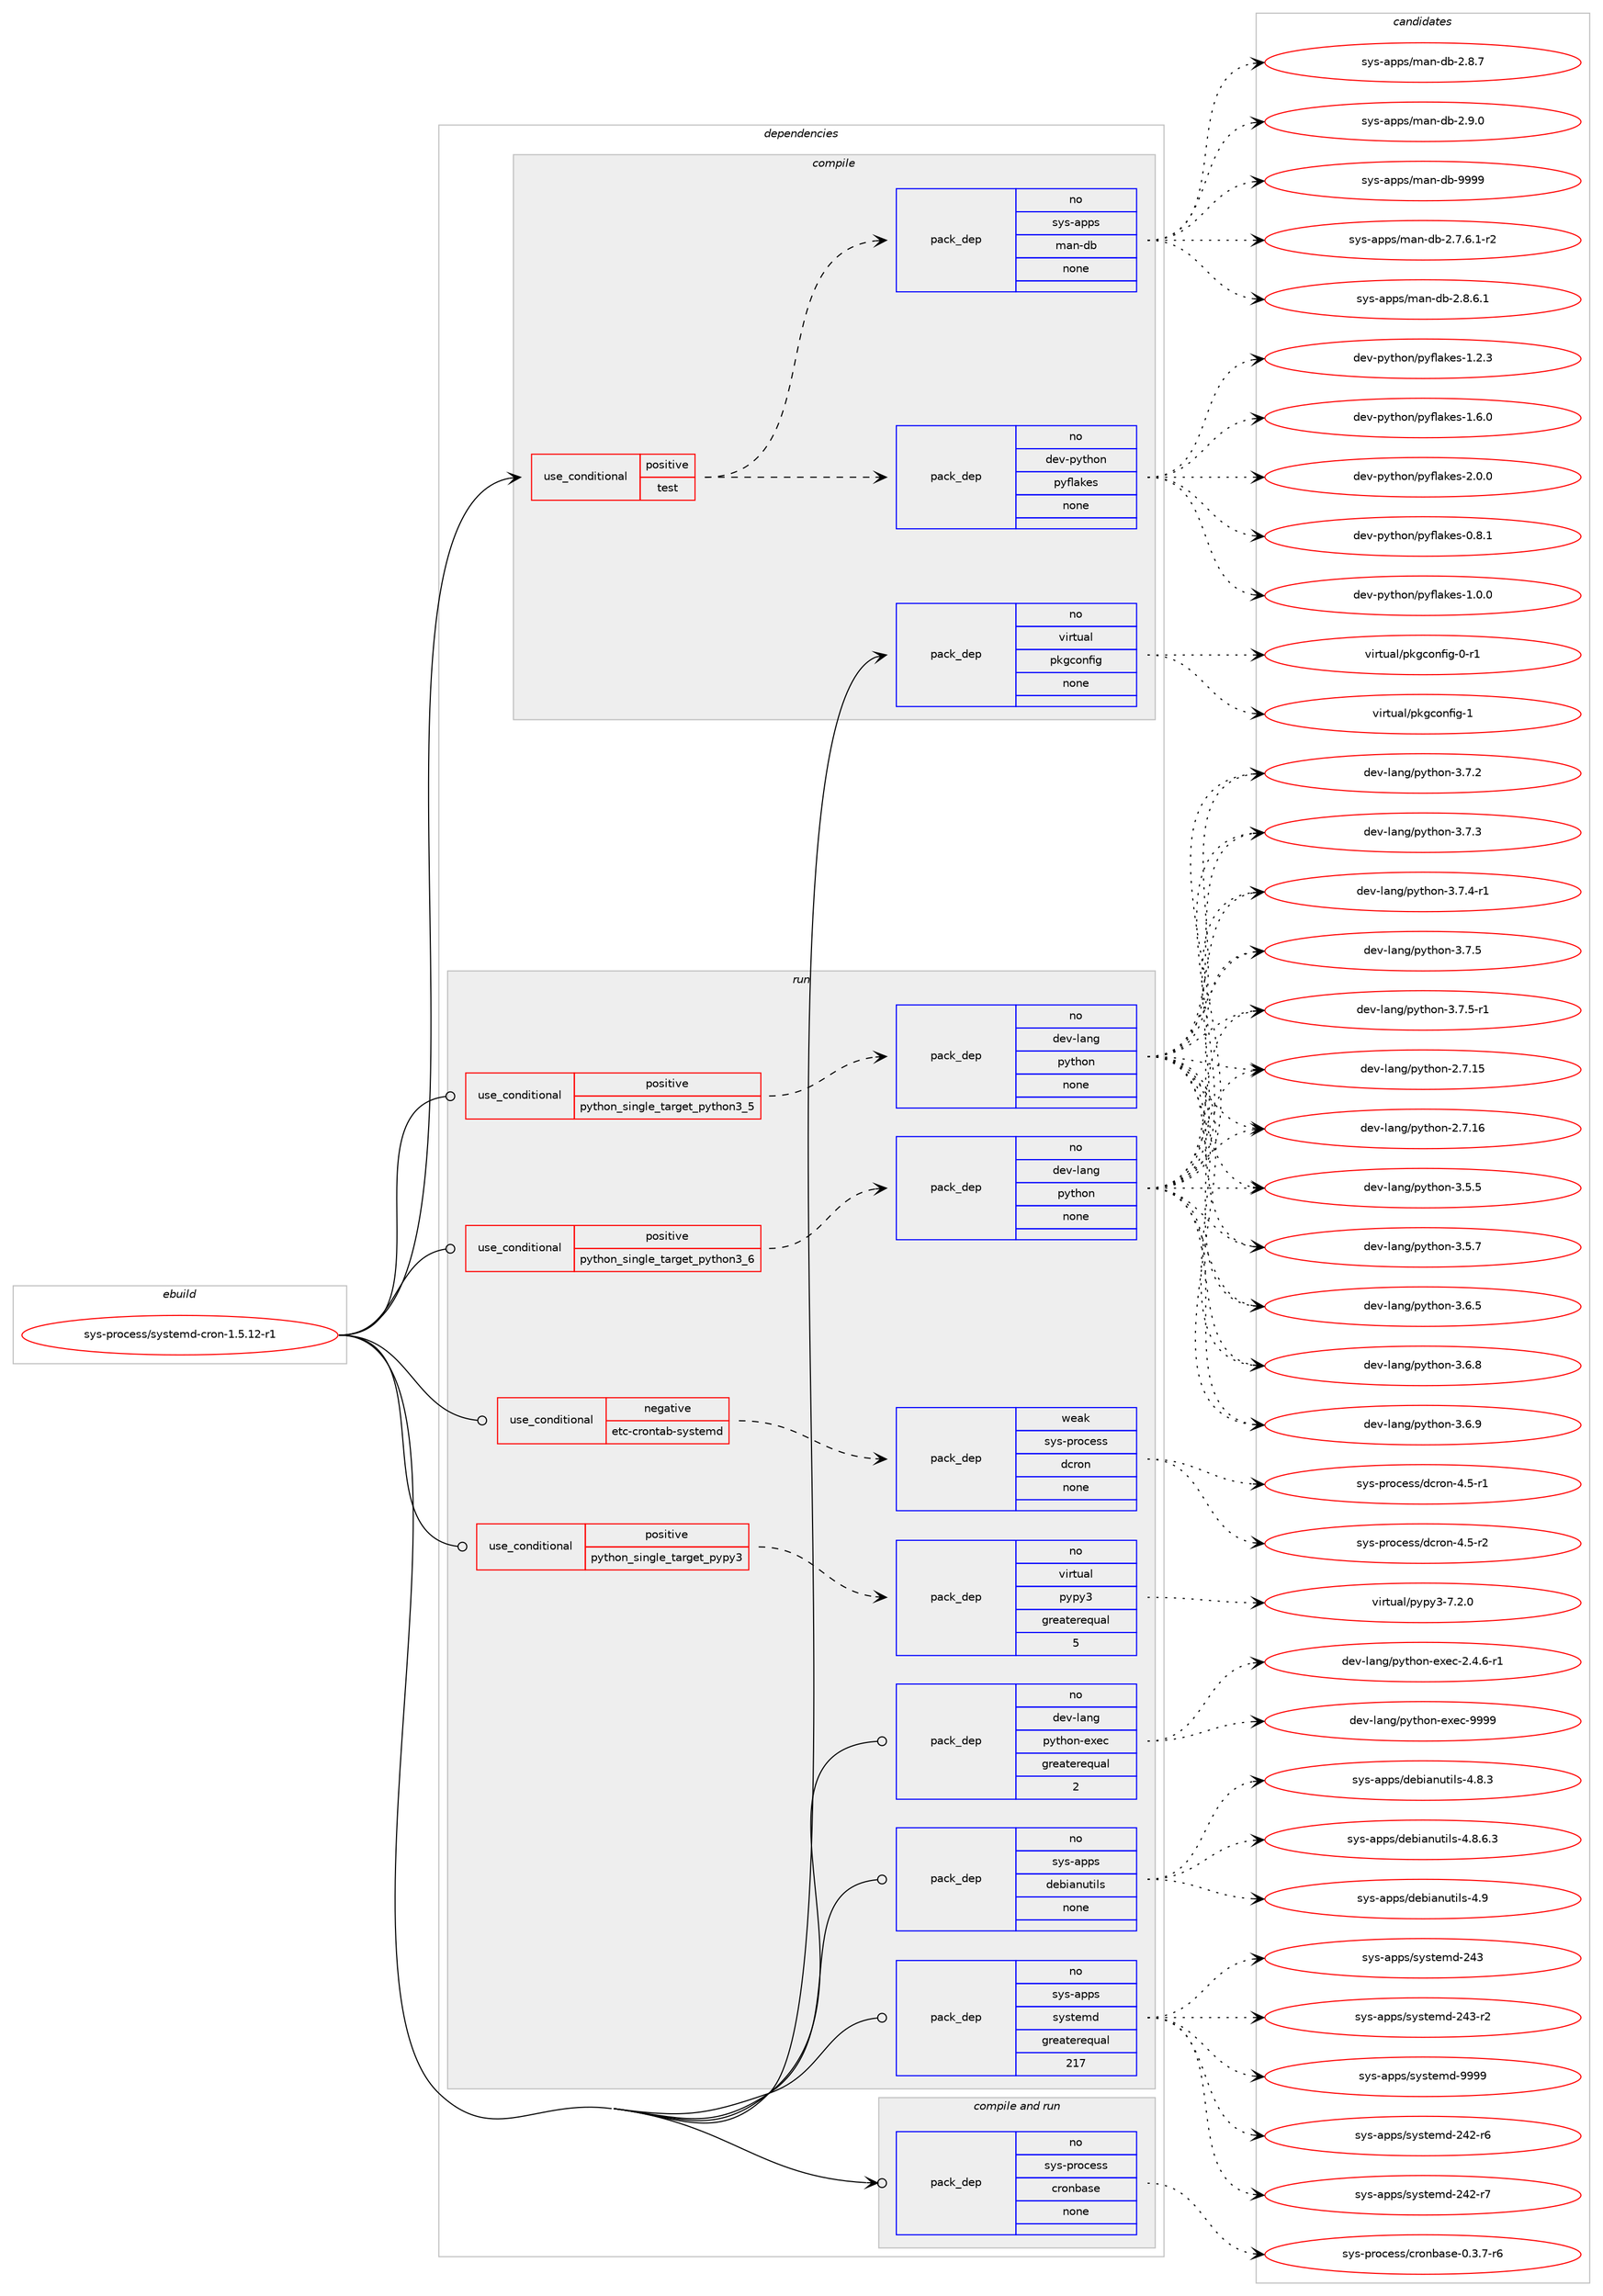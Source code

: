 digraph prolog {

# *************
# Graph options
# *************

newrank=true;
concentrate=true;
compound=true;
graph [rankdir=LR,fontname=Helvetica,fontsize=10,ranksep=1.5];#, ranksep=2.5, nodesep=0.2];
edge  [arrowhead=vee];
node  [fontname=Helvetica,fontsize=10];

# **********
# The ebuild
# **********

subgraph cluster_leftcol {
color=gray;
rank=same;
label=<<i>ebuild</i>>;
id [label="sys-process/systemd-cron-1.5.12-r1", color=red, width=4, href="../sys-process/systemd-cron-1.5.12-r1.svg"];
}

# ****************
# The dependencies
# ****************

subgraph cluster_midcol {
color=gray;
label=<<i>dependencies</i>>;
subgraph cluster_compile {
fillcolor="#eeeeee";
style=filled;
label=<<i>compile</i>>;
subgraph cond216304 {
dependency899948 [label=<<TABLE BORDER="0" CELLBORDER="1" CELLSPACING="0" CELLPADDING="4"><TR><TD ROWSPAN="3" CELLPADDING="10">use_conditional</TD></TR><TR><TD>positive</TD></TR><TR><TD>test</TD></TR></TABLE>>, shape=none, color=red];
subgraph pack667803 {
dependency899949 [label=<<TABLE BORDER="0" CELLBORDER="1" CELLSPACING="0" CELLPADDING="4" WIDTH="220"><TR><TD ROWSPAN="6" CELLPADDING="30">pack_dep</TD></TR><TR><TD WIDTH="110">no</TD></TR><TR><TD>sys-apps</TD></TR><TR><TD>man-db</TD></TR><TR><TD>none</TD></TR><TR><TD></TD></TR></TABLE>>, shape=none, color=blue];
}
dependency899948:e -> dependency899949:w [weight=20,style="dashed",arrowhead="vee"];
subgraph pack667804 {
dependency899950 [label=<<TABLE BORDER="0" CELLBORDER="1" CELLSPACING="0" CELLPADDING="4" WIDTH="220"><TR><TD ROWSPAN="6" CELLPADDING="30">pack_dep</TD></TR><TR><TD WIDTH="110">no</TD></TR><TR><TD>dev-python</TD></TR><TR><TD>pyflakes</TD></TR><TR><TD>none</TD></TR><TR><TD></TD></TR></TABLE>>, shape=none, color=blue];
}
dependency899948:e -> dependency899950:w [weight=20,style="dashed",arrowhead="vee"];
}
id:e -> dependency899948:w [weight=20,style="solid",arrowhead="vee"];
subgraph pack667805 {
dependency899951 [label=<<TABLE BORDER="0" CELLBORDER="1" CELLSPACING="0" CELLPADDING="4" WIDTH="220"><TR><TD ROWSPAN="6" CELLPADDING="30">pack_dep</TD></TR><TR><TD WIDTH="110">no</TD></TR><TR><TD>virtual</TD></TR><TR><TD>pkgconfig</TD></TR><TR><TD>none</TD></TR><TR><TD></TD></TR></TABLE>>, shape=none, color=blue];
}
id:e -> dependency899951:w [weight=20,style="solid",arrowhead="vee"];
}
subgraph cluster_compileandrun {
fillcolor="#eeeeee";
style=filled;
label=<<i>compile and run</i>>;
subgraph pack667806 {
dependency899952 [label=<<TABLE BORDER="0" CELLBORDER="1" CELLSPACING="0" CELLPADDING="4" WIDTH="220"><TR><TD ROWSPAN="6" CELLPADDING="30">pack_dep</TD></TR><TR><TD WIDTH="110">no</TD></TR><TR><TD>sys-process</TD></TR><TR><TD>cronbase</TD></TR><TR><TD>none</TD></TR><TR><TD></TD></TR></TABLE>>, shape=none, color=blue];
}
id:e -> dependency899952:w [weight=20,style="solid",arrowhead="odotvee"];
}
subgraph cluster_run {
fillcolor="#eeeeee";
style=filled;
label=<<i>run</i>>;
subgraph cond216305 {
dependency899953 [label=<<TABLE BORDER="0" CELLBORDER="1" CELLSPACING="0" CELLPADDING="4"><TR><TD ROWSPAN="3" CELLPADDING="10">use_conditional</TD></TR><TR><TD>negative</TD></TR><TR><TD>etc-crontab-systemd</TD></TR></TABLE>>, shape=none, color=red];
subgraph pack667807 {
dependency899954 [label=<<TABLE BORDER="0" CELLBORDER="1" CELLSPACING="0" CELLPADDING="4" WIDTH="220"><TR><TD ROWSPAN="6" CELLPADDING="30">pack_dep</TD></TR><TR><TD WIDTH="110">weak</TD></TR><TR><TD>sys-process</TD></TR><TR><TD>dcron</TD></TR><TR><TD>none</TD></TR><TR><TD></TD></TR></TABLE>>, shape=none, color=blue];
}
dependency899953:e -> dependency899954:w [weight=20,style="dashed",arrowhead="vee"];
}
id:e -> dependency899953:w [weight=20,style="solid",arrowhead="odot"];
subgraph cond216306 {
dependency899955 [label=<<TABLE BORDER="0" CELLBORDER="1" CELLSPACING="0" CELLPADDING="4"><TR><TD ROWSPAN="3" CELLPADDING="10">use_conditional</TD></TR><TR><TD>positive</TD></TR><TR><TD>python_single_target_pypy3</TD></TR></TABLE>>, shape=none, color=red];
subgraph pack667808 {
dependency899956 [label=<<TABLE BORDER="0" CELLBORDER="1" CELLSPACING="0" CELLPADDING="4" WIDTH="220"><TR><TD ROWSPAN="6" CELLPADDING="30">pack_dep</TD></TR><TR><TD WIDTH="110">no</TD></TR><TR><TD>virtual</TD></TR><TR><TD>pypy3</TD></TR><TR><TD>greaterequal</TD></TR><TR><TD>5</TD></TR></TABLE>>, shape=none, color=blue];
}
dependency899955:e -> dependency899956:w [weight=20,style="dashed",arrowhead="vee"];
}
id:e -> dependency899955:w [weight=20,style="solid",arrowhead="odot"];
subgraph cond216307 {
dependency899957 [label=<<TABLE BORDER="0" CELLBORDER="1" CELLSPACING="0" CELLPADDING="4"><TR><TD ROWSPAN="3" CELLPADDING="10">use_conditional</TD></TR><TR><TD>positive</TD></TR><TR><TD>python_single_target_python3_5</TD></TR></TABLE>>, shape=none, color=red];
subgraph pack667809 {
dependency899958 [label=<<TABLE BORDER="0" CELLBORDER="1" CELLSPACING="0" CELLPADDING="4" WIDTH="220"><TR><TD ROWSPAN="6" CELLPADDING="30">pack_dep</TD></TR><TR><TD WIDTH="110">no</TD></TR><TR><TD>dev-lang</TD></TR><TR><TD>python</TD></TR><TR><TD>none</TD></TR><TR><TD></TD></TR></TABLE>>, shape=none, color=blue];
}
dependency899957:e -> dependency899958:w [weight=20,style="dashed",arrowhead="vee"];
}
id:e -> dependency899957:w [weight=20,style="solid",arrowhead="odot"];
subgraph cond216308 {
dependency899959 [label=<<TABLE BORDER="0" CELLBORDER="1" CELLSPACING="0" CELLPADDING="4"><TR><TD ROWSPAN="3" CELLPADDING="10">use_conditional</TD></TR><TR><TD>positive</TD></TR><TR><TD>python_single_target_python3_6</TD></TR></TABLE>>, shape=none, color=red];
subgraph pack667810 {
dependency899960 [label=<<TABLE BORDER="0" CELLBORDER="1" CELLSPACING="0" CELLPADDING="4" WIDTH="220"><TR><TD ROWSPAN="6" CELLPADDING="30">pack_dep</TD></TR><TR><TD WIDTH="110">no</TD></TR><TR><TD>dev-lang</TD></TR><TR><TD>python</TD></TR><TR><TD>none</TD></TR><TR><TD></TD></TR></TABLE>>, shape=none, color=blue];
}
dependency899959:e -> dependency899960:w [weight=20,style="dashed",arrowhead="vee"];
}
id:e -> dependency899959:w [weight=20,style="solid",arrowhead="odot"];
subgraph pack667811 {
dependency899961 [label=<<TABLE BORDER="0" CELLBORDER="1" CELLSPACING="0" CELLPADDING="4" WIDTH="220"><TR><TD ROWSPAN="6" CELLPADDING="30">pack_dep</TD></TR><TR><TD WIDTH="110">no</TD></TR><TR><TD>dev-lang</TD></TR><TR><TD>python-exec</TD></TR><TR><TD>greaterequal</TD></TR><TR><TD>2</TD></TR></TABLE>>, shape=none, color=blue];
}
id:e -> dependency899961:w [weight=20,style="solid",arrowhead="odot"];
subgraph pack667812 {
dependency899962 [label=<<TABLE BORDER="0" CELLBORDER="1" CELLSPACING="0" CELLPADDING="4" WIDTH="220"><TR><TD ROWSPAN="6" CELLPADDING="30">pack_dep</TD></TR><TR><TD WIDTH="110">no</TD></TR><TR><TD>sys-apps</TD></TR><TR><TD>debianutils</TD></TR><TR><TD>none</TD></TR><TR><TD></TD></TR></TABLE>>, shape=none, color=blue];
}
id:e -> dependency899962:w [weight=20,style="solid",arrowhead="odot"];
subgraph pack667813 {
dependency899963 [label=<<TABLE BORDER="0" CELLBORDER="1" CELLSPACING="0" CELLPADDING="4" WIDTH="220"><TR><TD ROWSPAN="6" CELLPADDING="30">pack_dep</TD></TR><TR><TD WIDTH="110">no</TD></TR><TR><TD>sys-apps</TD></TR><TR><TD>systemd</TD></TR><TR><TD>greaterequal</TD></TR><TR><TD>217</TD></TR></TABLE>>, shape=none, color=blue];
}
id:e -> dependency899963:w [weight=20,style="solid",arrowhead="odot"];
}
}

# **************
# The candidates
# **************

subgraph cluster_choices {
rank=same;
color=gray;
label=<<i>candidates</i>>;

subgraph choice667803 {
color=black;
nodesep=1;
choice11512111545971121121154710997110451009845504655465446494511450 [label="sys-apps/man-db-2.7.6.1-r2", color=red, width=4,href="../sys-apps/man-db-2.7.6.1-r2.svg"];
choice1151211154597112112115471099711045100984550465646544649 [label="sys-apps/man-db-2.8.6.1", color=red, width=4,href="../sys-apps/man-db-2.8.6.1.svg"];
choice115121115459711211211547109971104510098455046564655 [label="sys-apps/man-db-2.8.7", color=red, width=4,href="../sys-apps/man-db-2.8.7.svg"];
choice115121115459711211211547109971104510098455046574648 [label="sys-apps/man-db-2.9.0", color=red, width=4,href="../sys-apps/man-db-2.9.0.svg"];
choice1151211154597112112115471099711045100984557575757 [label="sys-apps/man-db-9999", color=red, width=4,href="../sys-apps/man-db-9999.svg"];
dependency899949:e -> choice11512111545971121121154710997110451009845504655465446494511450:w [style=dotted,weight="100"];
dependency899949:e -> choice1151211154597112112115471099711045100984550465646544649:w [style=dotted,weight="100"];
dependency899949:e -> choice115121115459711211211547109971104510098455046564655:w [style=dotted,weight="100"];
dependency899949:e -> choice115121115459711211211547109971104510098455046574648:w [style=dotted,weight="100"];
dependency899949:e -> choice1151211154597112112115471099711045100984557575757:w [style=dotted,weight="100"];
}
subgraph choice667804 {
color=black;
nodesep=1;
choice100101118451121211161041111104711212110210897107101115454846564649 [label="dev-python/pyflakes-0.8.1", color=red, width=4,href="../dev-python/pyflakes-0.8.1.svg"];
choice100101118451121211161041111104711212110210897107101115454946484648 [label="dev-python/pyflakes-1.0.0", color=red, width=4,href="../dev-python/pyflakes-1.0.0.svg"];
choice100101118451121211161041111104711212110210897107101115454946504651 [label="dev-python/pyflakes-1.2.3", color=red, width=4,href="../dev-python/pyflakes-1.2.3.svg"];
choice100101118451121211161041111104711212110210897107101115454946544648 [label="dev-python/pyflakes-1.6.0", color=red, width=4,href="../dev-python/pyflakes-1.6.0.svg"];
choice100101118451121211161041111104711212110210897107101115455046484648 [label="dev-python/pyflakes-2.0.0", color=red, width=4,href="../dev-python/pyflakes-2.0.0.svg"];
dependency899950:e -> choice100101118451121211161041111104711212110210897107101115454846564649:w [style=dotted,weight="100"];
dependency899950:e -> choice100101118451121211161041111104711212110210897107101115454946484648:w [style=dotted,weight="100"];
dependency899950:e -> choice100101118451121211161041111104711212110210897107101115454946504651:w [style=dotted,weight="100"];
dependency899950:e -> choice100101118451121211161041111104711212110210897107101115454946544648:w [style=dotted,weight="100"];
dependency899950:e -> choice100101118451121211161041111104711212110210897107101115455046484648:w [style=dotted,weight="100"];
}
subgraph choice667805 {
color=black;
nodesep=1;
choice11810511411611797108471121071039911111010210510345484511449 [label="virtual/pkgconfig-0-r1", color=red, width=4,href="../virtual/pkgconfig-0-r1.svg"];
choice1181051141161179710847112107103991111101021051034549 [label="virtual/pkgconfig-1", color=red, width=4,href="../virtual/pkgconfig-1.svg"];
dependency899951:e -> choice11810511411611797108471121071039911111010210510345484511449:w [style=dotted,weight="100"];
dependency899951:e -> choice1181051141161179710847112107103991111101021051034549:w [style=dotted,weight="100"];
}
subgraph choice667806 {
color=black;
nodesep=1;
choice1151211154511211411199101115115479911411111098971151014548465146554511454 [label="sys-process/cronbase-0.3.7-r6", color=red, width=4,href="../sys-process/cronbase-0.3.7-r6.svg"];
dependency899952:e -> choice1151211154511211411199101115115479911411111098971151014548465146554511454:w [style=dotted,weight="100"];
}
subgraph choice667807 {
color=black;
nodesep=1;
choice11512111545112114111991011151154710099114111110455246534511449 [label="sys-process/dcron-4.5-r1", color=red, width=4,href="../sys-process/dcron-4.5-r1.svg"];
choice11512111545112114111991011151154710099114111110455246534511450 [label="sys-process/dcron-4.5-r2", color=red, width=4,href="../sys-process/dcron-4.5-r2.svg"];
dependency899954:e -> choice11512111545112114111991011151154710099114111110455246534511449:w [style=dotted,weight="100"];
dependency899954:e -> choice11512111545112114111991011151154710099114111110455246534511450:w [style=dotted,weight="100"];
}
subgraph choice667808 {
color=black;
nodesep=1;
choice118105114116117971084711212111212151455546504648 [label="virtual/pypy3-7.2.0", color=red, width=4,href="../virtual/pypy3-7.2.0.svg"];
dependency899956:e -> choice118105114116117971084711212111212151455546504648:w [style=dotted,weight="100"];
}
subgraph choice667809 {
color=black;
nodesep=1;
choice10010111845108971101034711212111610411111045504655464953 [label="dev-lang/python-2.7.15", color=red, width=4,href="../dev-lang/python-2.7.15.svg"];
choice10010111845108971101034711212111610411111045504655464954 [label="dev-lang/python-2.7.16", color=red, width=4,href="../dev-lang/python-2.7.16.svg"];
choice100101118451089711010347112121116104111110455146534653 [label="dev-lang/python-3.5.5", color=red, width=4,href="../dev-lang/python-3.5.5.svg"];
choice100101118451089711010347112121116104111110455146534655 [label="dev-lang/python-3.5.7", color=red, width=4,href="../dev-lang/python-3.5.7.svg"];
choice100101118451089711010347112121116104111110455146544653 [label="dev-lang/python-3.6.5", color=red, width=4,href="../dev-lang/python-3.6.5.svg"];
choice100101118451089711010347112121116104111110455146544656 [label="dev-lang/python-3.6.8", color=red, width=4,href="../dev-lang/python-3.6.8.svg"];
choice100101118451089711010347112121116104111110455146544657 [label="dev-lang/python-3.6.9", color=red, width=4,href="../dev-lang/python-3.6.9.svg"];
choice100101118451089711010347112121116104111110455146554650 [label="dev-lang/python-3.7.2", color=red, width=4,href="../dev-lang/python-3.7.2.svg"];
choice100101118451089711010347112121116104111110455146554651 [label="dev-lang/python-3.7.3", color=red, width=4,href="../dev-lang/python-3.7.3.svg"];
choice1001011184510897110103471121211161041111104551465546524511449 [label="dev-lang/python-3.7.4-r1", color=red, width=4,href="../dev-lang/python-3.7.4-r1.svg"];
choice100101118451089711010347112121116104111110455146554653 [label="dev-lang/python-3.7.5", color=red, width=4,href="../dev-lang/python-3.7.5.svg"];
choice1001011184510897110103471121211161041111104551465546534511449 [label="dev-lang/python-3.7.5-r1", color=red, width=4,href="../dev-lang/python-3.7.5-r1.svg"];
dependency899958:e -> choice10010111845108971101034711212111610411111045504655464953:w [style=dotted,weight="100"];
dependency899958:e -> choice10010111845108971101034711212111610411111045504655464954:w [style=dotted,weight="100"];
dependency899958:e -> choice100101118451089711010347112121116104111110455146534653:w [style=dotted,weight="100"];
dependency899958:e -> choice100101118451089711010347112121116104111110455146534655:w [style=dotted,weight="100"];
dependency899958:e -> choice100101118451089711010347112121116104111110455146544653:w [style=dotted,weight="100"];
dependency899958:e -> choice100101118451089711010347112121116104111110455146544656:w [style=dotted,weight="100"];
dependency899958:e -> choice100101118451089711010347112121116104111110455146544657:w [style=dotted,weight="100"];
dependency899958:e -> choice100101118451089711010347112121116104111110455146554650:w [style=dotted,weight="100"];
dependency899958:e -> choice100101118451089711010347112121116104111110455146554651:w [style=dotted,weight="100"];
dependency899958:e -> choice1001011184510897110103471121211161041111104551465546524511449:w [style=dotted,weight="100"];
dependency899958:e -> choice100101118451089711010347112121116104111110455146554653:w [style=dotted,weight="100"];
dependency899958:e -> choice1001011184510897110103471121211161041111104551465546534511449:w [style=dotted,weight="100"];
}
subgraph choice667810 {
color=black;
nodesep=1;
choice10010111845108971101034711212111610411111045504655464953 [label="dev-lang/python-2.7.15", color=red, width=4,href="../dev-lang/python-2.7.15.svg"];
choice10010111845108971101034711212111610411111045504655464954 [label="dev-lang/python-2.7.16", color=red, width=4,href="../dev-lang/python-2.7.16.svg"];
choice100101118451089711010347112121116104111110455146534653 [label="dev-lang/python-3.5.5", color=red, width=4,href="../dev-lang/python-3.5.5.svg"];
choice100101118451089711010347112121116104111110455146534655 [label="dev-lang/python-3.5.7", color=red, width=4,href="../dev-lang/python-3.5.7.svg"];
choice100101118451089711010347112121116104111110455146544653 [label="dev-lang/python-3.6.5", color=red, width=4,href="../dev-lang/python-3.6.5.svg"];
choice100101118451089711010347112121116104111110455146544656 [label="dev-lang/python-3.6.8", color=red, width=4,href="../dev-lang/python-3.6.8.svg"];
choice100101118451089711010347112121116104111110455146544657 [label="dev-lang/python-3.6.9", color=red, width=4,href="../dev-lang/python-3.6.9.svg"];
choice100101118451089711010347112121116104111110455146554650 [label="dev-lang/python-3.7.2", color=red, width=4,href="../dev-lang/python-3.7.2.svg"];
choice100101118451089711010347112121116104111110455146554651 [label="dev-lang/python-3.7.3", color=red, width=4,href="../dev-lang/python-3.7.3.svg"];
choice1001011184510897110103471121211161041111104551465546524511449 [label="dev-lang/python-3.7.4-r1", color=red, width=4,href="../dev-lang/python-3.7.4-r1.svg"];
choice100101118451089711010347112121116104111110455146554653 [label="dev-lang/python-3.7.5", color=red, width=4,href="../dev-lang/python-3.7.5.svg"];
choice1001011184510897110103471121211161041111104551465546534511449 [label="dev-lang/python-3.7.5-r1", color=red, width=4,href="../dev-lang/python-3.7.5-r1.svg"];
dependency899960:e -> choice10010111845108971101034711212111610411111045504655464953:w [style=dotted,weight="100"];
dependency899960:e -> choice10010111845108971101034711212111610411111045504655464954:w [style=dotted,weight="100"];
dependency899960:e -> choice100101118451089711010347112121116104111110455146534653:w [style=dotted,weight="100"];
dependency899960:e -> choice100101118451089711010347112121116104111110455146534655:w [style=dotted,weight="100"];
dependency899960:e -> choice100101118451089711010347112121116104111110455146544653:w [style=dotted,weight="100"];
dependency899960:e -> choice100101118451089711010347112121116104111110455146544656:w [style=dotted,weight="100"];
dependency899960:e -> choice100101118451089711010347112121116104111110455146544657:w [style=dotted,weight="100"];
dependency899960:e -> choice100101118451089711010347112121116104111110455146554650:w [style=dotted,weight="100"];
dependency899960:e -> choice100101118451089711010347112121116104111110455146554651:w [style=dotted,weight="100"];
dependency899960:e -> choice1001011184510897110103471121211161041111104551465546524511449:w [style=dotted,weight="100"];
dependency899960:e -> choice100101118451089711010347112121116104111110455146554653:w [style=dotted,weight="100"];
dependency899960:e -> choice1001011184510897110103471121211161041111104551465546534511449:w [style=dotted,weight="100"];
}
subgraph choice667811 {
color=black;
nodesep=1;
choice10010111845108971101034711212111610411111045101120101994550465246544511449 [label="dev-lang/python-exec-2.4.6-r1", color=red, width=4,href="../dev-lang/python-exec-2.4.6-r1.svg"];
choice10010111845108971101034711212111610411111045101120101994557575757 [label="dev-lang/python-exec-9999", color=red, width=4,href="../dev-lang/python-exec-9999.svg"];
dependency899961:e -> choice10010111845108971101034711212111610411111045101120101994550465246544511449:w [style=dotted,weight="100"];
dependency899961:e -> choice10010111845108971101034711212111610411111045101120101994557575757:w [style=dotted,weight="100"];
}
subgraph choice667812 {
color=black;
nodesep=1;
choice1151211154597112112115471001019810597110117116105108115455246564651 [label="sys-apps/debianutils-4.8.3", color=red, width=4,href="../sys-apps/debianutils-4.8.3.svg"];
choice11512111545971121121154710010198105971101171161051081154552465646544651 [label="sys-apps/debianutils-4.8.6.3", color=red, width=4,href="../sys-apps/debianutils-4.8.6.3.svg"];
choice115121115459711211211547100101981059711011711610510811545524657 [label="sys-apps/debianutils-4.9", color=red, width=4,href="../sys-apps/debianutils-4.9.svg"];
dependency899962:e -> choice1151211154597112112115471001019810597110117116105108115455246564651:w [style=dotted,weight="100"];
dependency899962:e -> choice11512111545971121121154710010198105971101171161051081154552465646544651:w [style=dotted,weight="100"];
dependency899962:e -> choice115121115459711211211547100101981059711011711610510811545524657:w [style=dotted,weight="100"];
}
subgraph choice667813 {
color=black;
nodesep=1;
choice115121115459711211211547115121115116101109100455052504511454 [label="sys-apps/systemd-242-r6", color=red, width=4,href="../sys-apps/systemd-242-r6.svg"];
choice115121115459711211211547115121115116101109100455052504511455 [label="sys-apps/systemd-242-r7", color=red, width=4,href="../sys-apps/systemd-242-r7.svg"];
choice11512111545971121121154711512111511610110910045505251 [label="sys-apps/systemd-243", color=red, width=4,href="../sys-apps/systemd-243.svg"];
choice115121115459711211211547115121115116101109100455052514511450 [label="sys-apps/systemd-243-r2", color=red, width=4,href="../sys-apps/systemd-243-r2.svg"];
choice1151211154597112112115471151211151161011091004557575757 [label="sys-apps/systemd-9999", color=red, width=4,href="../sys-apps/systemd-9999.svg"];
dependency899963:e -> choice115121115459711211211547115121115116101109100455052504511454:w [style=dotted,weight="100"];
dependency899963:e -> choice115121115459711211211547115121115116101109100455052504511455:w [style=dotted,weight="100"];
dependency899963:e -> choice11512111545971121121154711512111511610110910045505251:w [style=dotted,weight="100"];
dependency899963:e -> choice115121115459711211211547115121115116101109100455052514511450:w [style=dotted,weight="100"];
dependency899963:e -> choice1151211154597112112115471151211151161011091004557575757:w [style=dotted,weight="100"];
}
}

}
